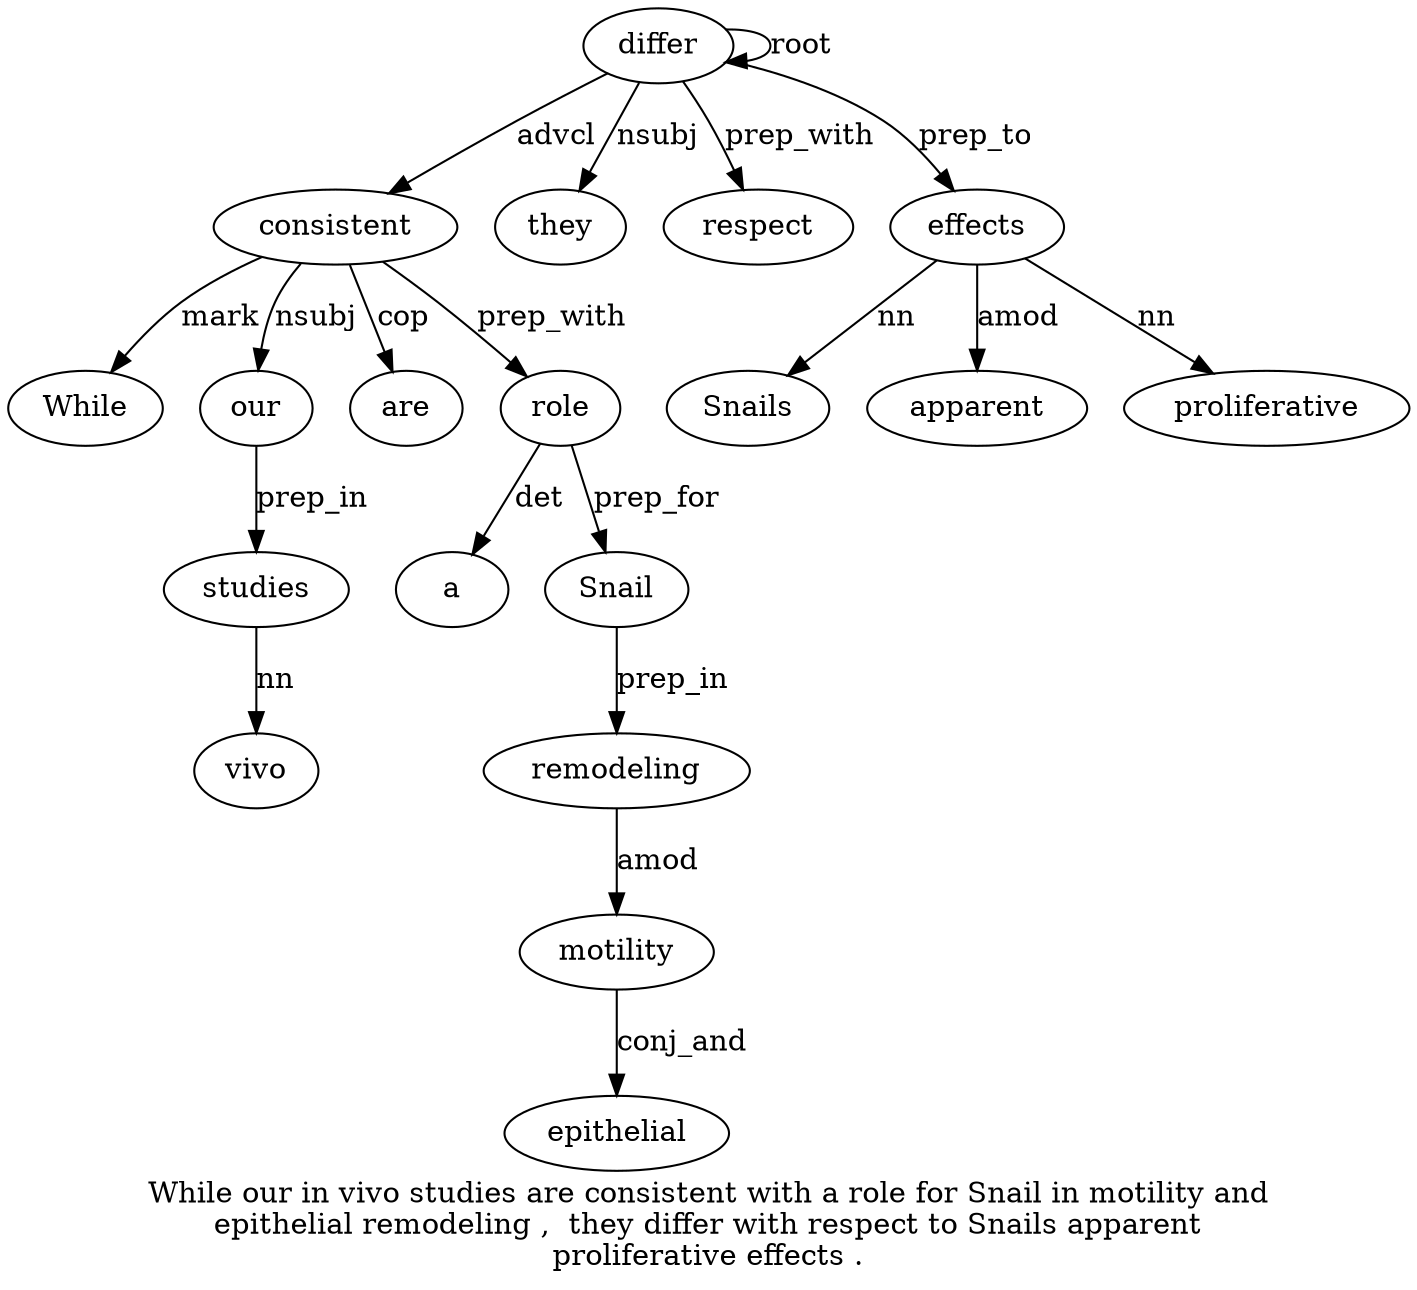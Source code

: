 digraph "While our in vivo studies are consistent with a role for Snail in motility and epithelial remodeling ,  they differ with respect to Snails apparent proliferative effects ." {
label="While our in vivo studies are consistent with a role for Snail in motility and
epithelial remodeling ,  they differ with respect to Snails apparent
proliferative effects .";
consistent7 [style=filled, fillcolor=white, label=consistent];
While1 [style=filled, fillcolor=white, label=While];
consistent7 -> While1  [label=mark];
our2 [style=filled, fillcolor=white, label=our];
consistent7 -> our2  [label=nsubj];
studies5 [style=filled, fillcolor=white, label=studies];
vivo4 [style=filled, fillcolor=white, label=vivo];
studies5 -> vivo4  [label=nn];
our2 -> studies5  [label=prep_in];
are6 [style=filled, fillcolor=white, label=are];
consistent7 -> are6  [label=cop];
differ20 [style=filled, fillcolor=white, label=differ];
differ20 -> consistent7  [label=advcl];
role10 [style=filled, fillcolor=white, label=role];
a9 [style=filled, fillcolor=white, label=a];
role10 -> a9  [label=det];
consistent7 -> role10  [label=prep_with];
Snail12 [style=filled, fillcolor=white, label=Snail];
role10 -> Snail12  [label=prep_for];
remodeling17 [style=filled, fillcolor=white, label=remodeling];
motility14 [style=filled, fillcolor=white, label=motility];
remodeling17 -> motility14  [label=amod];
epithelial16 [style=filled, fillcolor=white, label=epithelial];
motility14 -> epithelial16  [label=conj_and];
Snail12 -> remodeling17  [label=prep_in];
they19 [style=filled, fillcolor=white, label=they];
differ20 -> they19  [label=nsubj];
differ20 -> differ20  [label=root];
respect22 [style=filled, fillcolor=white, label=respect];
differ20 -> respect22  [label=prep_with];
effects27 [style=filled, fillcolor=white, label=effects];
Snails24 [style=filled, fillcolor=white, label=Snails];
effects27 -> Snails24  [label=nn];
apparent25 [style=filled, fillcolor=white, label=apparent];
effects27 -> apparent25  [label=amod];
proliferative26 [style=filled, fillcolor=white, label=proliferative];
effects27 -> proliferative26  [label=nn];
differ20 -> effects27  [label=prep_to];
}
